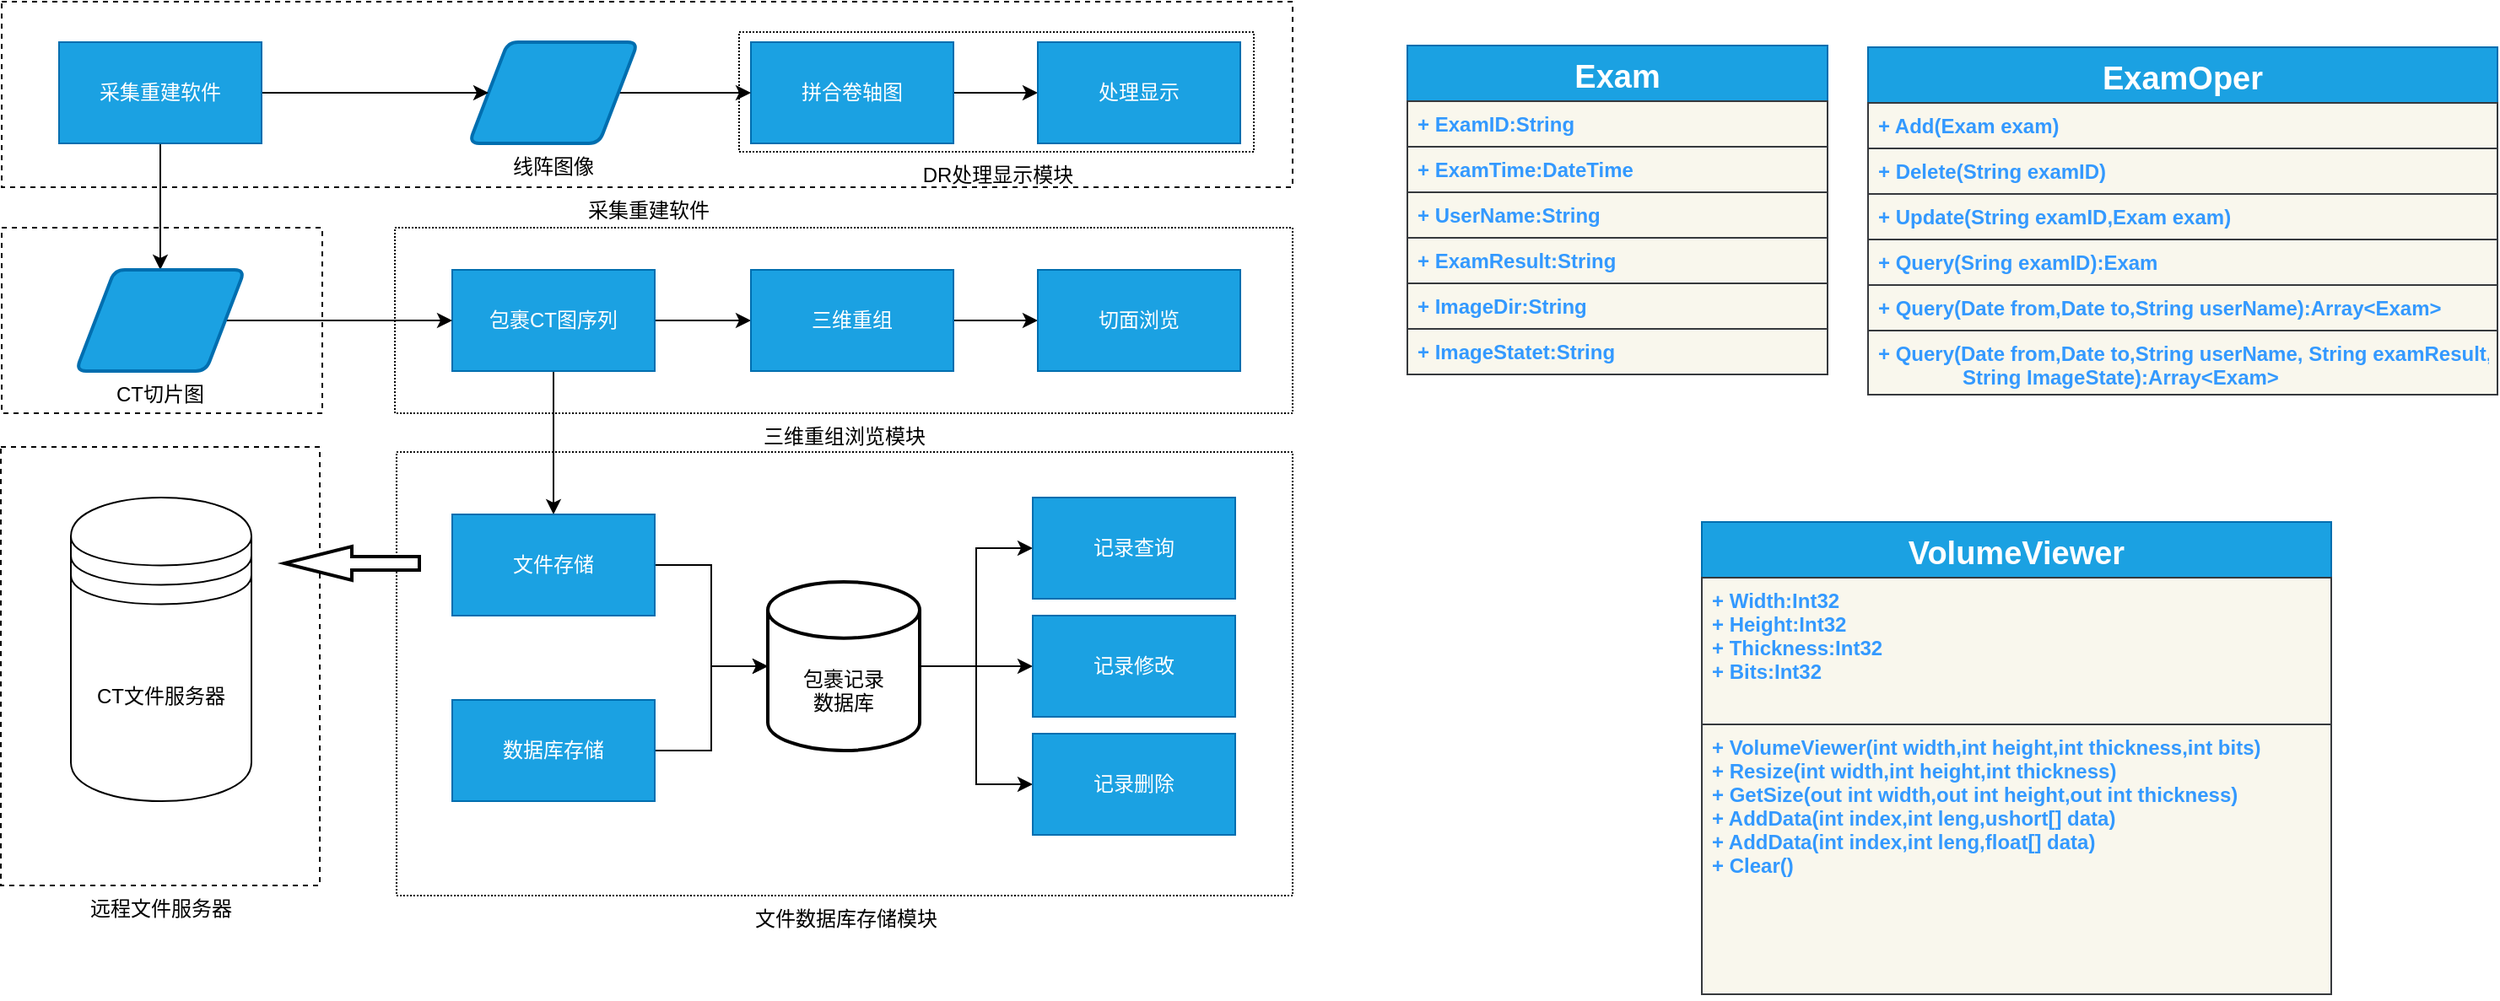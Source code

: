 <mxfile version="10.7.9" type="github"><diagram name="Page-1" id="8ce9d11a-91a2-4d17-14d8-a56ed91bf033"><mxGraphModel dx="1597" dy="780" grid="0" gridSize="10" guides="1" tooltips="1" connect="1" arrows="1" fold="1" page="0" pageScale="1" pageWidth="1100" pageHeight="850" background="#ffffff" math="0" shadow="0"><root><mxCell id="0"/><mxCell id="1" parent="0"/><mxCell id="_oD6lsX1CW1WQ_zaTcTl-19" value="采集重建软件" style="verticalLabelPosition=bottom;verticalAlign=top;html=1;shape=mxgraph.basic.rect;fillColor=none;fillColor2=none;strokeColor=#000000;strokeWidth=1;size=20;indent=5;fontColor=#000000;dashed=1;" parent="1" vertex="1"><mxGeometry x="-454" y="-244" width="765" height="110" as="geometry"/></mxCell><mxCell id="_oD6lsX1CW1WQ_zaTcTl-23" value="文件数据库存储模块" style="verticalLabelPosition=bottom;verticalAlign=top;html=1;shape=mxgraph.basic.rect;fillColor=none;fillColor2=none;strokeColor=#000000;strokeWidth=1;size=20;indent=5;fontColor=#000000;dashed=1;dashPattern=1 1;" parent="1" vertex="1"><mxGeometry x="-220" y="23" width="531" height="263" as="geometry"/></mxCell><mxCell id="_oD6lsX1CW1WQ_zaTcTl-21" value="三维重组浏览模块" style="verticalLabelPosition=bottom;verticalAlign=top;html=1;shape=mxgraph.basic.rect;fillColor=none;fillColor2=none;strokeColor=#000000;strokeWidth=1;size=20;indent=5;fontColor=#000000;dashed=1;dashPattern=1 1;" parent="1" vertex="1"><mxGeometry x="-221" y="-110" width="532" height="110" as="geometry"/></mxCell><mxCell id="_oD6lsX1CW1WQ_zaTcTl-24" value="远程文件服务器" style="verticalLabelPosition=bottom;verticalAlign=top;html=1;shape=mxgraph.basic.rect;fillColor=none;fillColor2=none;strokeColor=#000000;strokeWidth=1;size=20;indent=5;fontColor=#000000;dashed=1;" parent="1" vertex="1"><mxGeometry x="-454.5" y="20" width="189" height="260" as="geometry"/></mxCell><mxCell id="_oD6lsX1CW1WQ_zaTcTl-7" style="edgeStyle=orthogonalEdgeStyle;rounded=0;orthogonalLoop=1;jettySize=auto;html=1;exitX=1;exitY=0.5;exitDx=0;exitDy=0;fontColor=#000000;" parent="1" source="_oD6lsX1CW1WQ_zaTcTl-1" target="_oD6lsX1CW1WQ_zaTcTl-4" edge="1"><mxGeometry relative="1" as="geometry"/></mxCell><mxCell id="_oD6lsX1CW1WQ_zaTcTl-1" value="拼合卷轴图" style="rounded=0;whiteSpace=wrap;html=1;fillColor=#1ba1e2;strokeColor=#006EAF;fontColor=#ffffff;" parent="1" vertex="1"><mxGeometry x="-10" y="-220" width="120" height="60" as="geometry"/></mxCell><mxCell id="_oD6lsX1CW1WQ_zaTcTl-6" style="edgeStyle=orthogonalEdgeStyle;rounded=0;orthogonalLoop=1;jettySize=auto;html=1;exitX=1;exitY=0.5;exitDx=0;exitDy=0;entryX=0;entryY=0.5;entryDx=0;entryDy=0;fontColor=#000000;" parent="1" source="_oD6lsX1CW1WQ_zaTcTl-2" target="_oD6lsX1CW1WQ_zaTcTl-1" edge="1"><mxGeometry relative="1" as="geometry"/></mxCell><mxCell id="_oD6lsX1CW1WQ_zaTcTl-2" value="线阵图像" style="verticalLabelPosition=bottom;verticalAlign=top;html=1;strokeWidth=2;shape=parallelogram;perimeter=parallelogramPerimeter;whiteSpace=wrap;rounded=1;arcSize=12;size=0.23;fillColor=#1ba1e2;strokeColor=#006EAF;fontColor=#000000;" parent="1" vertex="1"><mxGeometry x="-177" y="-220" width="100" height="60" as="geometry"/></mxCell><mxCell id="_oD6lsX1CW1WQ_zaTcTl-5" style="edgeStyle=orthogonalEdgeStyle;rounded=0;orthogonalLoop=1;jettySize=auto;html=1;exitX=1;exitY=0.5;exitDx=0;exitDy=0;entryX=0;entryY=0.5;entryDx=0;entryDy=0;fontColor=#000000;" parent="1" source="_oD6lsX1CW1WQ_zaTcTl-3" target="_oD6lsX1CW1WQ_zaTcTl-2" edge="1"><mxGeometry relative="1" as="geometry"/></mxCell><mxCell id="3ooXjP0M7xkB3-2SSNaL-4" style="edgeStyle=orthogonalEdgeStyle;rounded=0;orthogonalLoop=1;jettySize=auto;html=1;exitX=0.5;exitY=1;exitDx=0;exitDy=0;entryX=0.5;entryY=0;entryDx=0;entryDy=0;" parent="1" source="_oD6lsX1CW1WQ_zaTcTl-3" target="3ooXjP0M7xkB3-2SSNaL-2" edge="1"><mxGeometry relative="1" as="geometry"/></mxCell><mxCell id="_oD6lsX1CW1WQ_zaTcTl-3" value="采集重建软件" style="rounded=0;whiteSpace=wrap;html=1;fillColor=#1ba1e2;strokeColor=#006EAF;fontColor=#ffffff;" parent="1" vertex="1"><mxGeometry x="-420" y="-220" width="120" height="60" as="geometry"/></mxCell><mxCell id="_oD6lsX1CW1WQ_zaTcTl-4" value="处理显示" style="rounded=0;whiteSpace=wrap;html=1;fillColor=#1ba1e2;strokeColor=#006EAF;fontColor=#ffffff;" parent="1" vertex="1"><mxGeometry x="160" y="-220" width="120" height="60" as="geometry"/></mxCell><mxCell id="_oD6lsX1CW1WQ_zaTcTl-29" value="" style="edgeStyle=orthogonalEdgeStyle;rounded=0;orthogonalLoop=1;jettySize=auto;html=1;fontColor=#000000;" parent="1" source="_oD6lsX1CW1WQ_zaTcTl-8" target="_oD6lsX1CW1WQ_zaTcTl-9" edge="1"><mxGeometry relative="1" as="geometry"/></mxCell><mxCell id="_oD6lsX1CW1WQ_zaTcTl-35" style="edgeStyle=orthogonalEdgeStyle;rounded=0;orthogonalLoop=1;jettySize=auto;html=1;exitX=0.5;exitY=1;exitDx=0;exitDy=0;fontColor=#000000;" parent="1" source="_oD6lsX1CW1WQ_zaTcTl-8" target="_oD6lsX1CW1WQ_zaTcTl-11" edge="1"><mxGeometry relative="1" as="geometry"/></mxCell><mxCell id="_oD6lsX1CW1WQ_zaTcTl-8" value="包裹CT图序列" style="rounded=0;whiteSpace=wrap;html=1;fillColor=#1ba1e2;strokeColor=#006EAF;fontColor=#ffffff;" parent="1" vertex="1"><mxGeometry x="-187" y="-85" width="120" height="60" as="geometry"/></mxCell><mxCell id="_oD6lsX1CW1WQ_zaTcTl-37" style="edgeStyle=orthogonalEdgeStyle;rounded=0;orthogonalLoop=1;jettySize=auto;html=1;exitX=1;exitY=0.5;exitDx=0;exitDy=0;fontColor=#000000;" parent="1" source="_oD6lsX1CW1WQ_zaTcTl-9" target="_oD6lsX1CW1WQ_zaTcTl-10" edge="1"><mxGeometry relative="1" as="geometry"/></mxCell><mxCell id="_oD6lsX1CW1WQ_zaTcTl-9" value="三维重组" style="rounded=0;whiteSpace=wrap;html=1;fillColor=#1ba1e2;strokeColor=#006EAF;fontColor=#ffffff;" parent="1" vertex="1"><mxGeometry x="-10" y="-85" width="120" height="60" as="geometry"/></mxCell><mxCell id="_oD6lsX1CW1WQ_zaTcTl-10" value="切面浏览" style="rounded=0;whiteSpace=wrap;html=1;fillColor=#1ba1e2;strokeColor=#006EAF;fontColor=#ffffff;" parent="1" vertex="1"><mxGeometry x="160" y="-85" width="120" height="60" as="geometry"/></mxCell><mxCell id="_oD6lsX1CW1WQ_zaTcTl-41" style="edgeStyle=orthogonalEdgeStyle;rounded=0;orthogonalLoop=1;jettySize=auto;html=1;exitX=1;exitY=0.5;exitDx=0;exitDy=0;entryX=0;entryY=0.5;entryDx=0;entryDy=0;entryPerimeter=0;fontColor=#000000;" parent="1" source="_oD6lsX1CW1WQ_zaTcTl-11" target="_oD6lsX1CW1WQ_zaTcTl-13" edge="1"><mxGeometry relative="1" as="geometry"/></mxCell><mxCell id="_oD6lsX1CW1WQ_zaTcTl-11" value="文件存储" style="rounded=0;whiteSpace=wrap;html=1;fillColor=#1ba1e2;strokeColor=#006EAF;fontColor=#ffffff;" parent="1" vertex="1"><mxGeometry x="-187" y="60" width="120" height="60" as="geometry"/></mxCell><mxCell id="_oD6lsX1CW1WQ_zaTcTl-38" style="edgeStyle=orthogonalEdgeStyle;rounded=0;orthogonalLoop=1;jettySize=auto;html=1;exitX=1;exitY=0.5;exitDx=0;exitDy=0;fontColor=#000000;" parent="1" source="_oD6lsX1CW1WQ_zaTcTl-12" target="_oD6lsX1CW1WQ_zaTcTl-13" edge="1"><mxGeometry relative="1" as="geometry"/></mxCell><mxCell id="_oD6lsX1CW1WQ_zaTcTl-12" value="数据库存储" style="rounded=0;whiteSpace=wrap;html=1;fillColor=#1ba1e2;strokeColor=#006EAF;fontColor=#ffffff;" parent="1" vertex="1"><mxGeometry x="-187" y="170" width="120" height="60" as="geometry"/></mxCell><mxCell id="_oD6lsX1CW1WQ_zaTcTl-30" value="" style="edgeStyle=orthogonalEdgeStyle;rounded=0;orthogonalLoop=1;jettySize=auto;html=1;fontColor=#000000;" parent="1" source="_oD6lsX1CW1WQ_zaTcTl-13" target="_oD6lsX1CW1WQ_zaTcTl-15" edge="1"><mxGeometry relative="1" as="geometry"/></mxCell><mxCell id="_oD6lsX1CW1WQ_zaTcTl-32" style="edgeStyle=orthogonalEdgeStyle;rounded=0;orthogonalLoop=1;jettySize=auto;html=1;exitX=1;exitY=0.5;exitDx=0;exitDy=0;exitPerimeter=0;fontColor=#000000;" parent="1" source="_oD6lsX1CW1WQ_zaTcTl-13" target="_oD6lsX1CW1WQ_zaTcTl-14" edge="1"><mxGeometry relative="1" as="geometry"/></mxCell><mxCell id="_oD6lsX1CW1WQ_zaTcTl-33" style="edgeStyle=orthogonalEdgeStyle;rounded=0;orthogonalLoop=1;jettySize=auto;html=1;exitX=1;exitY=0.5;exitDx=0;exitDy=0;exitPerimeter=0;entryX=0;entryY=0.5;entryDx=0;entryDy=0;fontColor=#000000;" parent="1" source="_oD6lsX1CW1WQ_zaTcTl-13" target="_oD6lsX1CW1WQ_zaTcTl-16" edge="1"><mxGeometry relative="1" as="geometry"/></mxCell><mxCell id="_oD6lsX1CW1WQ_zaTcTl-13" value="&lt;br&gt;&lt;br&gt;包裹记录&lt;br&gt;数据库" style="strokeWidth=2;html=1;shape=mxgraph.flowchart.database;whiteSpace=wrap;" parent="1" vertex="1"><mxGeometry y="100" width="90" height="100" as="geometry"/></mxCell><mxCell id="_oD6lsX1CW1WQ_zaTcTl-14" value="记录查询" style="rounded=0;whiteSpace=wrap;html=1;fillColor=#1ba1e2;strokeColor=#006EAF;fontColor=#ffffff;" parent="1" vertex="1"><mxGeometry x="157" y="50" width="120" height="60" as="geometry"/></mxCell><mxCell id="_oD6lsX1CW1WQ_zaTcTl-15" value="记录修改" style="rounded=0;whiteSpace=wrap;html=1;fillColor=#1ba1e2;strokeColor=#006EAF;fontColor=#ffffff;" parent="1" vertex="1"><mxGeometry x="157" y="120" width="120" height="60" as="geometry"/></mxCell><mxCell id="_oD6lsX1CW1WQ_zaTcTl-16" value="记录删除&lt;br&gt;" style="rounded=0;whiteSpace=wrap;html=1;fillColor=#1ba1e2;strokeColor=#006EAF;fontColor=#ffffff;" parent="1" vertex="1"><mxGeometry x="157" y="190" width="120" height="60" as="geometry"/></mxCell><mxCell id="_oD6lsX1CW1WQ_zaTcTl-18" value="CT文件服务器" style="shape=datastore;whiteSpace=wrap;html=1;fillColor=none;fontColor=#000000;" parent="1" vertex="1"><mxGeometry x="-413" y="50" width="107" height="180" as="geometry"/></mxCell><mxCell id="_oD6lsX1CW1WQ_zaTcTl-20" value="DR处理显示模块" style="verticalLabelPosition=bottom;verticalAlign=top;html=1;shape=mxgraph.basic.rect;fillColor=none;fillColor2=none;strokeColor=#000000;strokeWidth=1;size=20;indent=5;fontColor=#000000;dashed=1;dashPattern=1 1;" parent="1" vertex="1"><mxGeometry x="-17" y="-226" width="305" height="71" as="geometry"/></mxCell><mxCell id="_oD6lsX1CW1WQ_zaTcTl-44" value="" style="verticalLabelPosition=bottom;verticalAlign=top;html=1;strokeWidth=2;shape=mxgraph.arrows2.arrow;dy=0.6;dx=40;notch=0;rotation=180;" parent="1" vertex="1"><mxGeometry x="-286.5" y="79" width="80" height="20" as="geometry"/></mxCell><mxCell id="3ooXjP0M7xkB3-2SSNaL-1" value="" style="verticalLabelPosition=bottom;verticalAlign=top;html=1;shape=mxgraph.basic.rect;fillColor=none;fillColor2=none;strokeColor=#000000;strokeWidth=1;size=20;indent=5;fontColor=#000000;dashed=1;" parent="1" vertex="1"><mxGeometry x="-454" y="-110" width="190" height="110" as="geometry"/></mxCell><mxCell id="3ooXjP0M7xkB3-2SSNaL-3" style="edgeStyle=orthogonalEdgeStyle;rounded=0;orthogonalLoop=1;jettySize=auto;html=1;exitX=1;exitY=0.5;exitDx=0;exitDy=0;entryX=0;entryY=0.5;entryDx=0;entryDy=0;" parent="1" source="3ooXjP0M7xkB3-2SSNaL-2" target="_oD6lsX1CW1WQ_zaTcTl-8" edge="1"><mxGeometry relative="1" as="geometry"/></mxCell><mxCell id="3ooXjP0M7xkB3-2SSNaL-2" value="CT切片图" style="verticalLabelPosition=bottom;verticalAlign=top;html=1;strokeWidth=2;shape=parallelogram;perimeter=parallelogramPerimeter;whiteSpace=wrap;rounded=1;arcSize=12;size=0.23;fillColor=#1ba1e2;strokeColor=#006EAF;fontColor=#000000;" parent="1" vertex="1"><mxGeometry x="-410" y="-85" width="100" height="60" as="geometry"/></mxCell><mxCell id="3ooXjP0M7xkB3-2SSNaL-102" value="Exam" style="swimlane;fontStyle=1;align=center;verticalAlign=top;childLayout=stackLayout;horizontal=1;startSize=33;horizontalStack=0;resizeParent=1;resizeParentMax=0;resizeLast=0;collapsible=1;marginBottom=0;fontSize=19;fillColor=#1ba1e2;strokeColor=#006EAF;fontColor=#ffffff;" parent="1" vertex="1"><mxGeometry x="379" y="-218" width="249" height="195" as="geometry"/></mxCell><mxCell id="3ooXjP0M7xkB3-2SSNaL-103" value="+ ExamID:String&#10;" style="text;strokeColor=#36393d;fillColor=#f9f7ed;align=left;verticalAlign=top;spacingLeft=4;spacingRight=4;overflow=hidden;rotatable=0;points=[[0,0.5],[1,0.5]];portConstraint=eastwest;fontStyle=1;fontColor=#3399FF;" parent="3ooXjP0M7xkB3-2SSNaL-102" vertex="1"><mxGeometry y="33" width="249" height="27" as="geometry"/></mxCell><mxCell id="3ooXjP0M7xkB3-2SSNaL-109" value="+ ExamTime:DateTime&#10;" style="text;strokeColor=#36393d;fillColor=#f9f7ed;align=left;verticalAlign=top;spacingLeft=4;spacingRight=4;overflow=hidden;rotatable=0;points=[[0,0.5],[1,0.5]];portConstraint=eastwest;fontStyle=1;fontColor=#3399FF;" parent="3ooXjP0M7xkB3-2SSNaL-102" vertex="1"><mxGeometry y="60" width="249" height="27" as="geometry"/></mxCell><mxCell id="3ooXjP0M7xkB3-2SSNaL-110" value="+ UserName:String&#10;" style="text;strokeColor=#36393d;fillColor=#f9f7ed;align=left;verticalAlign=top;spacingLeft=4;spacingRight=4;overflow=hidden;rotatable=0;points=[[0,0.5],[1,0.5]];portConstraint=eastwest;fontStyle=1;fontColor=#3399FF;" parent="3ooXjP0M7xkB3-2SSNaL-102" vertex="1"><mxGeometry y="87" width="249" height="27" as="geometry"/></mxCell><mxCell id="3ooXjP0M7xkB3-2SSNaL-111" value="+ ExamResult:String&#10;" style="text;strokeColor=#36393d;fillColor=#f9f7ed;align=left;verticalAlign=top;spacingLeft=4;spacingRight=4;overflow=hidden;rotatable=0;points=[[0,0.5],[1,0.5]];portConstraint=eastwest;fontStyle=1;fontColor=#3399FF;" parent="3ooXjP0M7xkB3-2SSNaL-102" vertex="1"><mxGeometry y="114" width="249" height="27" as="geometry"/></mxCell><mxCell id="3ooXjP0M7xkB3-2SSNaL-112" value="+ ImageDir:String&#10;" style="text;strokeColor=#36393d;fillColor=#f9f7ed;align=left;verticalAlign=top;spacingLeft=4;spacingRight=4;overflow=hidden;rotatable=0;points=[[0,0.5],[1,0.5]];portConstraint=eastwest;fontStyle=1;fontColor=#3399FF;" parent="3ooXjP0M7xkB3-2SSNaL-102" vertex="1"><mxGeometry y="141" width="249" height="27" as="geometry"/></mxCell><mxCell id="3ooXjP0M7xkB3-2SSNaL-113" value="+ ImageStatet:String&#10;" style="text;strokeColor=#36393d;fillColor=#f9f7ed;align=left;verticalAlign=top;spacingLeft=4;spacingRight=4;overflow=hidden;rotatable=0;points=[[0,0.5],[1,0.5]];portConstraint=eastwest;fontStyle=1;fontColor=#3399FF;" parent="3ooXjP0M7xkB3-2SSNaL-102" vertex="1"><mxGeometry y="168" width="249" height="27" as="geometry"/></mxCell><mxCell id="3ooXjP0M7xkB3-2SSNaL-115" value="ExamOper" style="swimlane;fontStyle=1;align=center;verticalAlign=top;childLayout=stackLayout;horizontal=1;startSize=33;horizontalStack=0;resizeParent=1;resizeParentMax=0;resizeLast=0;collapsible=1;marginBottom=0;fontSize=19;fillColor=#1ba1e2;strokeColor=#006EAF;fontColor=#ffffff;" parent="1" vertex="1"><mxGeometry x="652" y="-217" width="373" height="206" as="geometry"/></mxCell><mxCell id="3ooXjP0M7xkB3-2SSNaL-116" value="+ Add(Exam exam)&#10;" style="text;strokeColor=#36393d;fillColor=#f9f7ed;align=left;verticalAlign=top;spacingLeft=4;spacingRight=4;overflow=hidden;rotatable=0;points=[[0,0.5],[1,0.5]];portConstraint=eastwest;fontStyle=1;fontColor=#3399FF;" parent="3ooXjP0M7xkB3-2SSNaL-115" vertex="1"><mxGeometry y="33" width="373" height="27" as="geometry"/></mxCell><mxCell id="3ooXjP0M7xkB3-2SSNaL-117" value="+ Delete(String examID)&#10;" style="text;strokeColor=#36393d;fillColor=#f9f7ed;align=left;verticalAlign=top;spacingLeft=4;spacingRight=4;overflow=hidden;rotatable=0;points=[[0,0.5],[1,0.5]];portConstraint=eastwest;fontStyle=1;fontColor=#3399FF;" parent="3ooXjP0M7xkB3-2SSNaL-115" vertex="1"><mxGeometry y="60" width="373" height="27" as="geometry"/></mxCell><mxCell id="3ooXjP0M7xkB3-2SSNaL-118" value="+ Update(String examID,Exam exam)&#10;" style="text;strokeColor=#36393d;fillColor=#f9f7ed;align=left;verticalAlign=top;spacingLeft=4;spacingRight=4;overflow=hidden;rotatable=0;points=[[0,0.5],[1,0.5]];portConstraint=eastwest;fontStyle=1;fontColor=#3399FF;" parent="3ooXjP0M7xkB3-2SSNaL-115" vertex="1"><mxGeometry y="87" width="373" height="27" as="geometry"/></mxCell><mxCell id="3ooXjP0M7xkB3-2SSNaL-119" value="+ Query(Sring examID):Exam&#10;" style="text;strokeColor=#36393d;fillColor=#f9f7ed;align=left;verticalAlign=top;spacingLeft=4;spacingRight=4;overflow=hidden;rotatable=0;points=[[0,0.5],[1,0.5]];portConstraint=eastwest;fontStyle=1;fontColor=#3399FF;" parent="3ooXjP0M7xkB3-2SSNaL-115" vertex="1"><mxGeometry y="114" width="373" height="27" as="geometry"/></mxCell><mxCell id="3ooXjP0M7xkB3-2SSNaL-120" value="+ Query(Date from,Date to,String userName):Array&lt;Exam&gt;&#10;" style="text;strokeColor=#36393d;fillColor=#f9f7ed;align=left;verticalAlign=top;spacingLeft=4;spacingRight=4;overflow=hidden;rotatable=0;points=[[0,0.5],[1,0.5]];portConstraint=eastwest;fontStyle=1;fontColor=#3399FF;" parent="3ooXjP0M7xkB3-2SSNaL-115" vertex="1"><mxGeometry y="141" width="373" height="27" as="geometry"/></mxCell><mxCell id="3ooXjP0M7xkB3-2SSNaL-124" value="+ Query(Date from,Date to,String userName, String examResult,&#10;               String ImageState):Array&lt;Exam&gt;&#10;" style="text;strokeColor=#36393d;fillColor=#f9f7ed;align=left;verticalAlign=top;spacingLeft=4;spacingRight=4;overflow=hidden;rotatable=0;points=[[0,0.5],[1,0.5]];portConstraint=eastwest;fontStyle=1;fontColor=#3399FF;" parent="3ooXjP0M7xkB3-2SSNaL-115" vertex="1"><mxGeometry y="168" width="373" height="38" as="geometry"/></mxCell><mxCell id="3ooXjP0M7xkB3-2SSNaL-125" value="VolumeViewer" style="swimlane;fontStyle=1;align=center;verticalAlign=top;childLayout=stackLayout;horizontal=1;startSize=33;horizontalStack=0;resizeParent=1;resizeParentMax=0;resizeLast=0;collapsible=1;marginBottom=0;fontSize=19;fillColor=#1ba1e2;strokeColor=#006EAF;fontColor=#ffffff;" parent="1" vertex="1"><mxGeometry x="553.5" y="64.5" width="373" height="280" as="geometry"/></mxCell><mxCell id="3ooXjP0M7xkB3-2SSNaL-128" value="+ Width:Int32&#10;+ Height:Int32&#10;+ Thickness:Int32&#10;+ Bits:Int32&#10;" style="text;strokeColor=#36393d;fillColor=#f9f7ed;align=left;verticalAlign=top;spacingLeft=4;spacingRight=4;overflow=hidden;rotatable=0;points=[[0,0.5],[1,0.5]];portConstraint=eastwest;fontStyle=1;fontColor=#3399FF;" parent="3ooXjP0M7xkB3-2SSNaL-125" vertex="1"><mxGeometry y="33" width="373" height="87" as="geometry"/></mxCell><mxCell id="3ooXjP0M7xkB3-2SSNaL-134" value="+ VolumeViewer(int width,int height,int thickness,int bits)&#10;+ Resize(int width,int height,int thickness)&#10;+ GetSize(out int width,out int height,out int thickness)&#10;+ AddData(int index,int leng,ushort[] data)&#10;+ AddData(int index,int leng,float[] data)&#10;+ Clear()&#10;&#10;&#10;&#10;&#10;" style="text;strokeColor=#36393d;fillColor=#f9f7ed;align=left;verticalAlign=top;spacingLeft=4;spacingRight=4;overflow=hidden;rotatable=0;points=[[0,0.5],[1,0.5]];portConstraint=eastwest;fontStyle=1;fontColor=#3399FF;" parent="3ooXjP0M7xkB3-2SSNaL-125" vertex="1"><mxGeometry y="120" width="373" height="160" as="geometry"/></mxCell></root></mxGraphModel></diagram></mxfile>